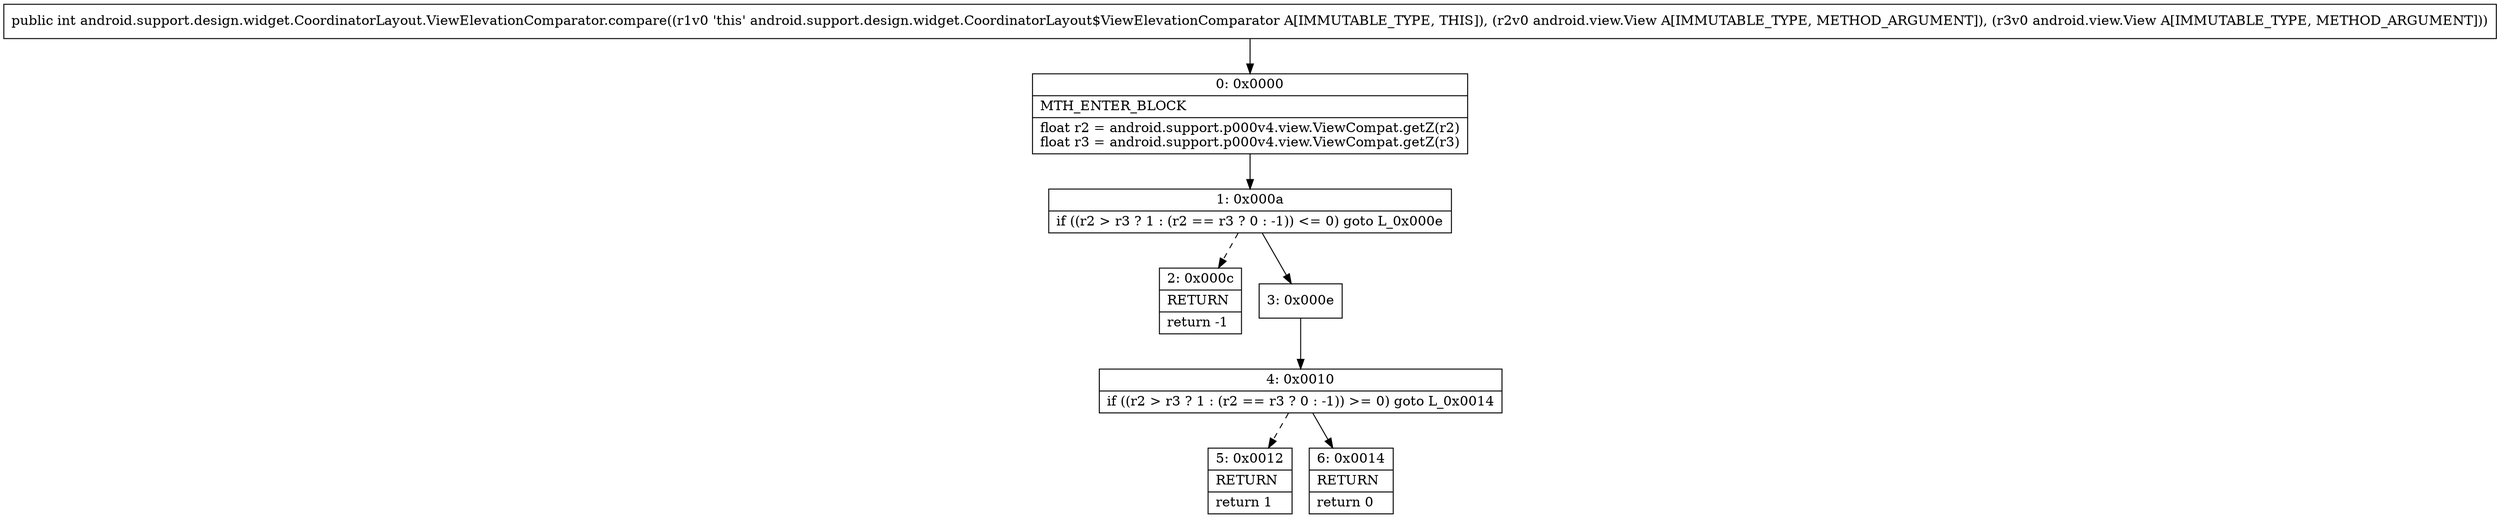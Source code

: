 digraph "CFG forandroid.support.design.widget.CoordinatorLayout.ViewElevationComparator.compare(Landroid\/view\/View;Landroid\/view\/View;)I" {
Node_0 [shape=record,label="{0\:\ 0x0000|MTH_ENTER_BLOCK\l|float r2 = android.support.p000v4.view.ViewCompat.getZ(r2)\lfloat r3 = android.support.p000v4.view.ViewCompat.getZ(r3)\l}"];
Node_1 [shape=record,label="{1\:\ 0x000a|if ((r2 \> r3 ? 1 : (r2 == r3 ? 0 : \-1)) \<= 0) goto L_0x000e\l}"];
Node_2 [shape=record,label="{2\:\ 0x000c|RETURN\l|return \-1\l}"];
Node_3 [shape=record,label="{3\:\ 0x000e}"];
Node_4 [shape=record,label="{4\:\ 0x0010|if ((r2 \> r3 ? 1 : (r2 == r3 ? 0 : \-1)) \>= 0) goto L_0x0014\l}"];
Node_5 [shape=record,label="{5\:\ 0x0012|RETURN\l|return 1\l}"];
Node_6 [shape=record,label="{6\:\ 0x0014|RETURN\l|return 0\l}"];
MethodNode[shape=record,label="{public int android.support.design.widget.CoordinatorLayout.ViewElevationComparator.compare((r1v0 'this' android.support.design.widget.CoordinatorLayout$ViewElevationComparator A[IMMUTABLE_TYPE, THIS]), (r2v0 android.view.View A[IMMUTABLE_TYPE, METHOD_ARGUMENT]), (r3v0 android.view.View A[IMMUTABLE_TYPE, METHOD_ARGUMENT])) }"];
MethodNode -> Node_0;
Node_0 -> Node_1;
Node_1 -> Node_2[style=dashed];
Node_1 -> Node_3;
Node_3 -> Node_4;
Node_4 -> Node_5[style=dashed];
Node_4 -> Node_6;
}

